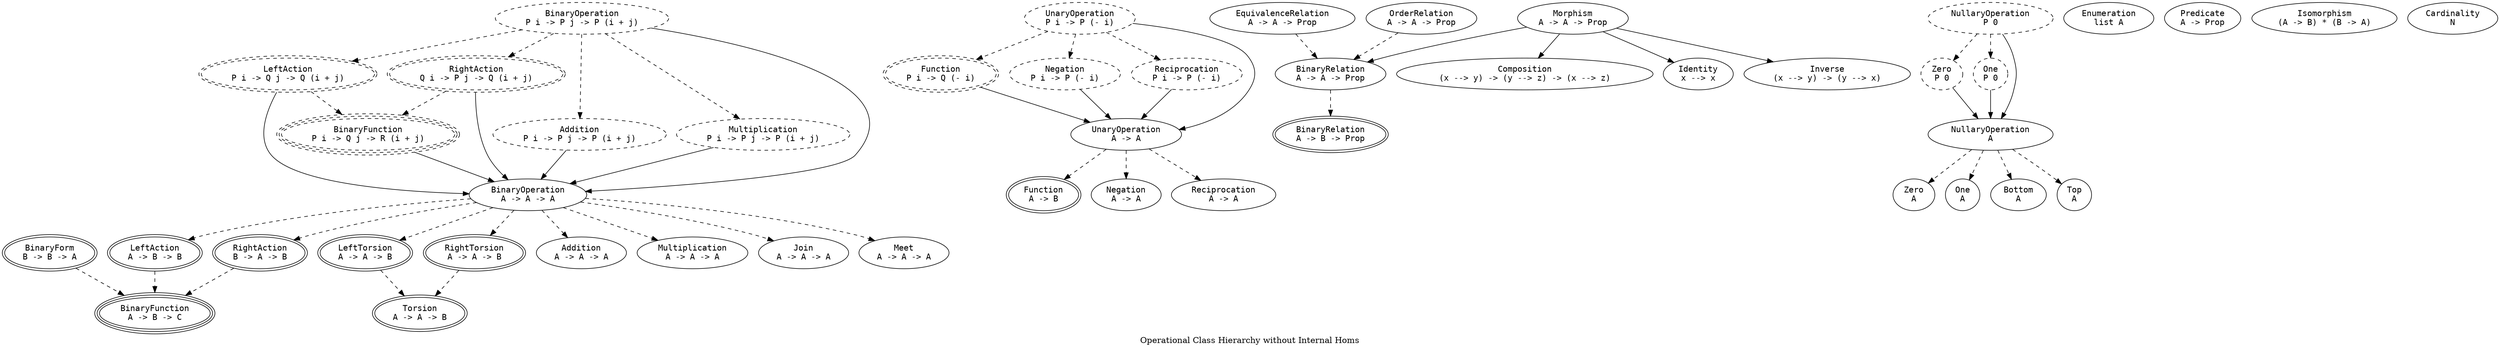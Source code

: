 digraph Has {
  label = "Operational Class Hierarchy without Internal Homs"

  node [fontname = monospace]

  subgraph Three {
    label = "ThreeSorted"

    node [peripheries = 3]

    subgraph TwoGrd {
      label = "Graded"

      node [style = dashed]

      GrdBinFn [label = "BinaryFunction\nP i -> Q j -> R (i + j)"]
    }

    BinFn [label = "BinaryFunction\nA -> B -> C"]
  }

  subgraph Two {
    label = "TwoSorted"

    node [peripheries = 2]

    subgraph TwoGrd {
      label = "Graded"

      node [style = dashed]

      GrdFn [label = "Function\nP i -> Q (- i)"]

      GrdLAct [label = "LeftAction\nP i -> Q j -> Q (i + j)"]
      GrdRAct [label = "RightAction\nQ i -> P j -> Q (i + j)"]
    }

    Fn [label = "Function\nA -> B"]

    LAct [label = "LeftAction\nA -> B -> B"]
    RAct [label = "RightAction\nB -> A -> B"]
    LTor [label = "LeftTorsion\nA -> A -> B"]
    RTor [label = "RightTorsion\nA -> A -> B"]
    Tor [label = "Torsion\nA -> A -> B"]

    TwoBinRel [label = "BinaryRelation\nA -> B -> Prop"]

    BinForm [label = "BinaryForm\nB -> B -> A"]
  }

  subgraph One {
    label = "OneSorted"

    subgraph OneGrd {
      label = "Graded"

      node [style = dashed]

      GrdBinOp [label = "BinaryOperation\nP i -> P j -> P (i + j)"]
      GrdNullOp [label = "NullaryOperation\nP 0"]
      GrdUnOp [label = "UnaryOperation\nP i -> P (- i)"]

      GrdAdd [label = "Addition\nP i -> P j -> P (i + j)"]
      GrdZero [label = "Zero\nP 0"]
      GrdNeg [label = "Negation\nP i -> P (- i)"]
      GrdMul [label = "Multiplication\nP i -> P j -> P (i + j)"]
      GrdOne [label = "One\nP 0"]
      GrdRecip [label = "Reciprocation\nP i -> P (- i)"]
    }

    BinOp [label = "BinaryOperation\nA -> A -> A"]
    NullOp [label = "NullaryOperation\nA"]
    UnOp [label = "UnaryOperation\nA -> A"]

    Add [label = "Addition\nA -> A -> A"]
    Zero [label = "Zero\nA"]
    Neg [label = "Negation\nA -> A"]
    Mul [label = "Multiplication\nA -> A -> A"]
    One [label = "One\nA"]
    Recip [label = "Reciprocation\nA -> A"]

    Join [label = "Join\nA -> A -> A"]
    Bot [label = "Bottom\nA"]
    Meet [label = "Meet\nA -> A -> A"]
    Top [label = "Top\nA"]

    Enum [label = "Enumeration\nlist A"]

    BinRel [label = "BinaryRelation\nA -> A -> Prop"]

    EqRel [label = "EquivalenceRelation\nA -> A -> Prop"]
    OrdRel [label = "OrderRelation\nA -> A -> Prop"]

    Pred [label = "Predicate\nA -> Prop"]

    Iso [label = "Isomorphism\n(A -> B) * (B -> A)"]

    Card [label = "Cardinality\nN"]
  }

  subgraph Cat {
    label = "Categorical"

    Hom [label = "Morphism\nA -> A -> Prop"]
    Comp [label = "Composition\n(x --> y) -> (y --> z) -> (x --> z)"]
    Idt [label = "Identity\nx --> x"]
    Inv [label = "Inverse\n(x --> y) -> (y --> x)"]
  }

  node [fillcolor = violet, style = filled]

  GrdBinOp -> BinOp
  GrdNullOp -> NullOp
  GrdUnOp -> UnOp

  GrdAdd -> BinOp
  GrdZero -> NullOp
  GrdNeg -> UnOp
  GrdMul -> BinOp
  GrdOne -> NullOp
  GrdRecip -> UnOp

  GrdLAct -> BinOp
  GrdRAct -> BinOp

  GrdBinFn -> BinOp
  GrdFn -> UnOp

  Hom -> BinRel
  Hom -> Comp
  Hom -> Idt
  Hom -> Inv

  edge [style = dashed]

  BinOp -> Add
  NullOp -> Zero
  UnOp -> Neg
  BinOp -> Mul
  NullOp -> One
  UnOp -> Recip

  GrdBinOp -> GrdAdd
  GrdNullOp -> GrdZero
  GrdUnOp -> GrdNeg
  GrdBinOp -> GrdMul
  GrdNullOp -> GrdOne
  GrdUnOp -> GrdRecip

  BinOp -> Join
  NullOp -> Bot
  BinOp -> Meet
  NullOp -> Top

  BinOp -> LAct
  BinOp -> RAct
  BinOp -> LTor
  BinOp -> RTor

  BinRel -> TwoBinRel

  EqRel -> BinRel
  OrdRel -> BinRel

  GrdBinOp -> GrdLAct
  GrdBinOp -> GrdRAct

  GrdLAct -> GrdBinFn
  GrdRAct -> GrdBinFn

  LAct -> BinFn
  RAct -> BinFn
  LTor -> Tor
  RTor -> Tor

  UnOp -> Fn

  GrdUnOp -> GrdFn

  BinForm -> BinFn
}
